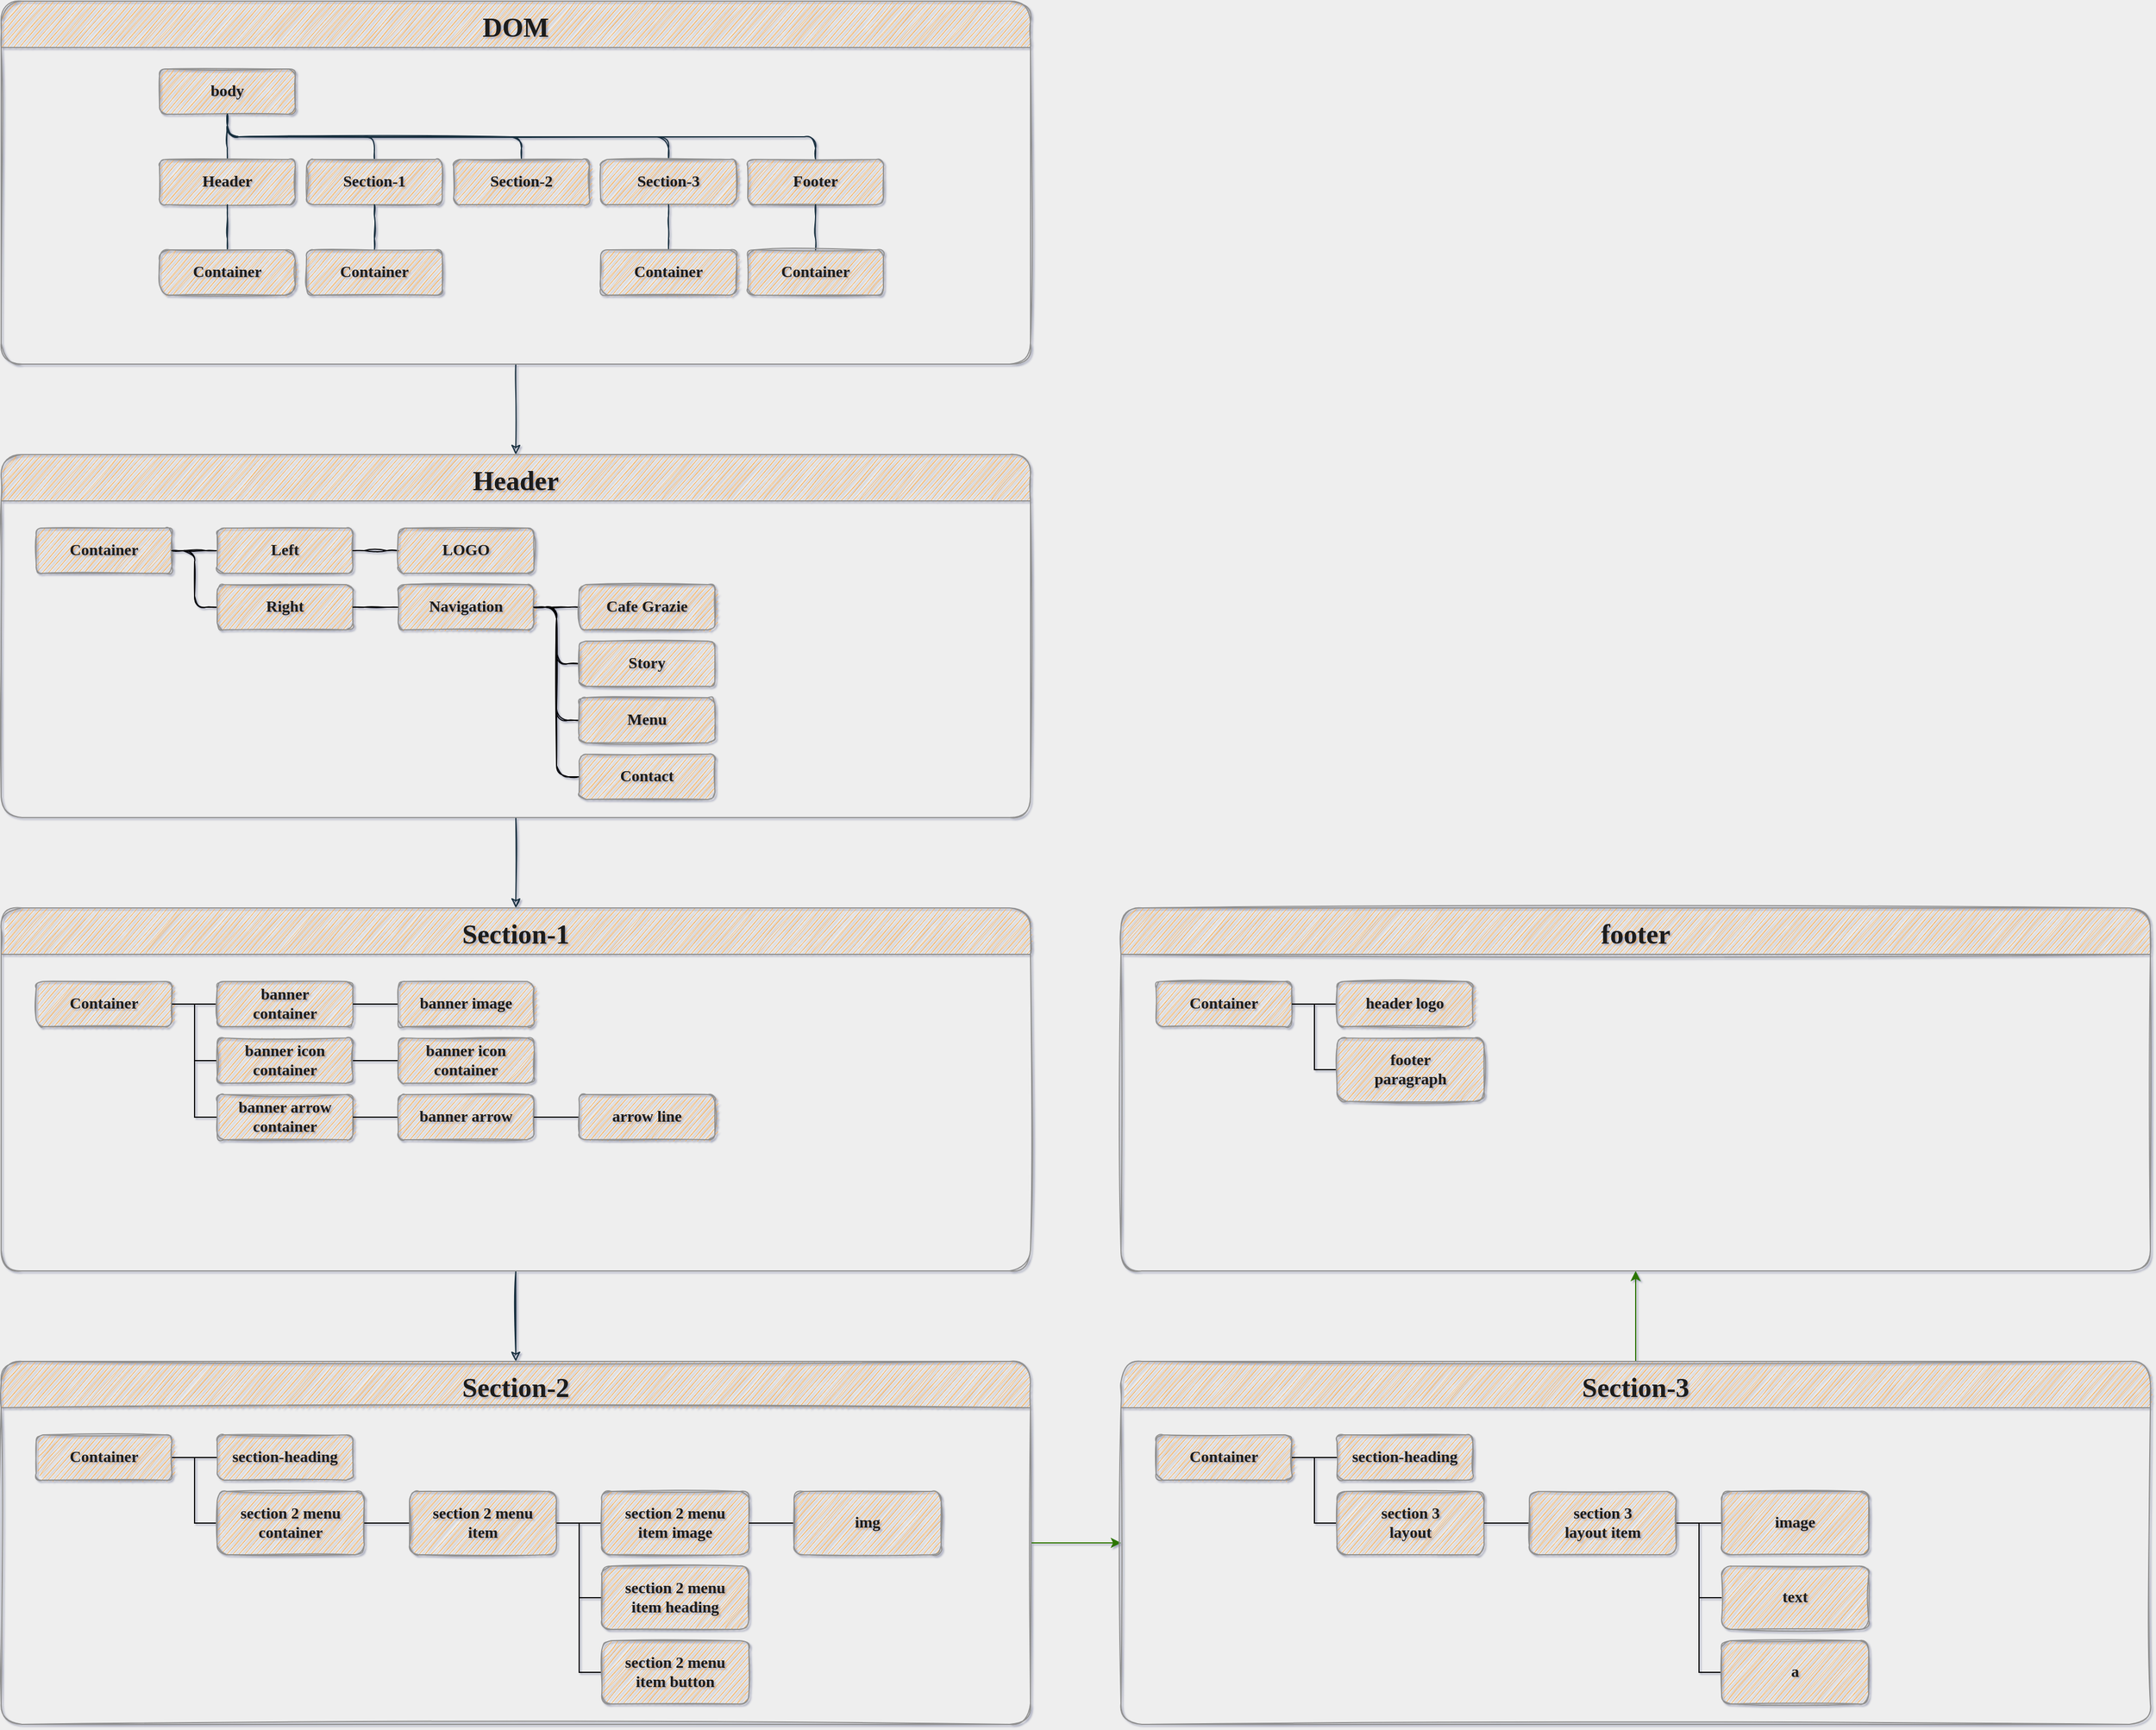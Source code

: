 <mxfile>
    <diagram id="wc02m7L-Qtvv-H7UF3Zc" name="Index.html">
        <mxGraphModel dx="1296" dy="1580" grid="0" gridSize="10" guides="1" tooltips="1" connect="1" arrows="1" fold="1" page="1" pageScale="1" pageWidth="2000" pageHeight="1920" background="#EEEEEE" math="0" shadow="1">
            <root>
                <mxCell id="0"/>
                <mxCell id="1" parent="0"/>
                <mxCell id="57" value="" style="edgeStyle=orthogonalEdgeStyle;curved=0;rounded=1;sketch=1;orthogonalLoop=1;jettySize=auto;html=1;fontFamily=Comic Sans MS;fontSize=14;fontColor=#1A1A1A;strokeColor=#182E3E;" parent="1" source="2" target="35" edge="1">
                    <mxGeometry relative="1" as="geometry"/>
                </mxCell>
                <mxCell id="2" value="DOM" style="swimlane;startSize=41;horizontal=1;containerType=tree;rounded=1;sketch=1;fillColor=#F5AB50;strokeColor=#909090;fontColor=#1A1A1A;fontFamily=Comic Sans MS;fontSize=24;spacing=0;" parent="1" vertex="1">
                    <mxGeometry x="36" y="46" width="910" height="321" as="geometry"/>
                </mxCell>
                <mxCell id="3" value="" style="edgeStyle=elbowEdgeStyle;elbow=vertical;startArrow=none;endArrow=none;sketch=1;labelBackgroundColor=#EEEEEE;strokeColor=#182E3E;fontColor=#1A1A1A;fontFamily=Comic Sans MS;fontSize=14;fontStyle=1" parent="2" source="4" target="5" edge="1">
                    <mxGeometry relative="1" as="geometry"/>
                </mxCell>
                <mxCell id="4" value="body" style="whiteSpace=wrap;html=1;treeFolding=1;treeMoving=1;newEdgeStyle={&quot;edgeStyle&quot;:&quot;elbowEdgeStyle&quot;,&quot;startArrow&quot;:&quot;none&quot;,&quot;endArrow&quot;:&quot;none&quot;};rounded=1;sketch=1;fillColor=#F5AB50;strokeColor=#909090;fontColor=#1A1A1A;fontFamily=Comic Sans MS;fontSize=14;fontStyle=1" parent="2" vertex="1">
                    <mxGeometry x="140" y="60" width="120" height="40" as="geometry"/>
                </mxCell>
                <mxCell id="5" value="Header" style="whiteSpace=wrap;html=1;treeFolding=1;treeMoving=1;newEdgeStyle={&quot;edgeStyle&quot;:&quot;elbowEdgeStyle&quot;,&quot;startArrow&quot;:&quot;none&quot;,&quot;endArrow&quot;:&quot;none&quot;};rounded=1;sketch=1;fillColor=#F5AB50;strokeColor=#909090;fontColor=#1A1A1A;fontFamily=Comic Sans MS;fontSize=14;fontStyle=1" parent="2" vertex="1">
                    <mxGeometry x="140" y="140" width="120" height="40" as="geometry"/>
                </mxCell>
                <mxCell id="7" value="" style="edgeStyle=elbowEdgeStyle;elbow=vertical;startArrow=none;endArrow=none;sketch=1;labelBackgroundColor=#EEEEEE;strokeColor=#182E3E;fontColor=#1A1A1A;fontFamily=Comic Sans MS;fontSize=14;fontStyle=1" parent="2" source="4" target="8" edge="1">
                    <mxGeometry relative="1" as="geometry">
                        <mxPoint x="274" y="148" as="sourcePoint"/>
                    </mxGeometry>
                </mxCell>
                <mxCell id="8" value="Section-1" style="whiteSpace=wrap;html=1;treeFolding=1;treeMoving=1;newEdgeStyle={&quot;edgeStyle&quot;:&quot;elbowEdgeStyle&quot;,&quot;startArrow&quot;:&quot;none&quot;,&quot;endArrow&quot;:&quot;none&quot;};rounded=1;sketch=1;fillColor=#F5AB50;strokeColor=#909090;fontColor=#1A1A1A;fontFamily=Comic Sans MS;fontSize=14;fontStyle=1" parent="2" vertex="1">
                    <mxGeometry x="270" y="140" width="120" height="40" as="geometry"/>
                </mxCell>
                <mxCell id="10" value="" style="edgeStyle=elbowEdgeStyle;elbow=vertical;startArrow=none;endArrow=none;sketch=1;labelBackgroundColor=#EEEEEE;strokeColor=#182E3E;fontColor=#1A1A1A;fontFamily=Comic Sans MS;fontSize=14;fontStyle=1" parent="2" source="4" target="11" edge="1">
                    <mxGeometry relative="1" as="geometry">
                        <mxPoint x="236" y="146" as="sourcePoint"/>
                    </mxGeometry>
                </mxCell>
                <mxCell id="11" value="Section-2" style="whiteSpace=wrap;html=1;treeFolding=1;treeMoving=1;newEdgeStyle={&quot;edgeStyle&quot;:&quot;elbowEdgeStyle&quot;,&quot;startArrow&quot;:&quot;none&quot;,&quot;endArrow&quot;:&quot;none&quot;};rounded=1;sketch=1;fillColor=#F5AB50;strokeColor=#909090;fontColor=#1A1A1A;fontFamily=Comic Sans MS;fontSize=14;fontStyle=1" parent="2" vertex="1">
                    <mxGeometry x="400" y="140" width="120" height="40" as="geometry"/>
                </mxCell>
                <mxCell id="12" value="" style="edgeStyle=elbowEdgeStyle;elbow=vertical;startArrow=none;endArrow=none;sketch=1;labelBackgroundColor=#EEEEEE;strokeColor=#182E3E;fontColor=#1A1A1A;fontFamily=Comic Sans MS;fontSize=14;fontStyle=1" parent="2" source="4" target="13" edge="1">
                    <mxGeometry relative="1" as="geometry">
                        <mxPoint x="236" y="146" as="sourcePoint"/>
                    </mxGeometry>
                </mxCell>
                <mxCell id="13" value="Section-3" style="whiteSpace=wrap;html=1;treeFolding=1;treeMoving=1;newEdgeStyle={&quot;edgeStyle&quot;:&quot;elbowEdgeStyle&quot;,&quot;startArrow&quot;:&quot;none&quot;,&quot;endArrow&quot;:&quot;none&quot;};rounded=1;sketch=1;fillColor=#F5AB50;strokeColor=#909090;fontColor=#1A1A1A;fontFamily=Comic Sans MS;fontSize=14;fontStyle=1" parent="2" vertex="1">
                    <mxGeometry x="530" y="140" width="120" height="40" as="geometry"/>
                </mxCell>
                <mxCell id="15" value="" style="edgeStyle=elbowEdgeStyle;elbow=vertical;startArrow=none;endArrow=none;sketch=1;labelBackgroundColor=#EEEEEE;strokeColor=#182E3E;fontColor=#1A1A1A;fontFamily=Comic Sans MS;fontSize=14;fontStyle=1" parent="2" source="4" target="16" edge="1">
                    <mxGeometry relative="1" as="geometry">
                        <mxPoint x="236" y="146" as="sourcePoint"/>
                    </mxGeometry>
                </mxCell>
                <mxCell id="16" value="Footer" style="whiteSpace=wrap;html=1;treeFolding=1;treeMoving=1;newEdgeStyle={&quot;edgeStyle&quot;:&quot;elbowEdgeStyle&quot;,&quot;startArrow&quot;:&quot;none&quot;,&quot;endArrow&quot;:&quot;none&quot;};rounded=1;sketch=1;fillColor=#F5AB50;strokeColor=#909090;fontColor=#1A1A1A;fontFamily=Comic Sans MS;fontSize=14;fontStyle=1" parent="2" vertex="1">
                    <mxGeometry x="660" y="140" width="120" height="40" as="geometry"/>
                </mxCell>
                <mxCell id="21" value="" style="edgeStyle=elbowEdgeStyle;elbow=vertical;startArrow=none;endArrow=none;sketch=1;labelBackgroundColor=#EEEEEE;strokeColor=#182E3E;fontColor=#1A1A1A;fontFamily=Comic Sans MS;fontSize=14;fontStyle=1" parent="2" source="5" target="22" edge="1">
                    <mxGeometry relative="1" as="geometry">
                        <mxPoint x="236" y="146" as="sourcePoint"/>
                    </mxGeometry>
                </mxCell>
                <mxCell id="22" value="Container" style="whiteSpace=wrap;html=1;treeFolding=1;treeMoving=1;newEdgeStyle={&quot;edgeStyle&quot;:&quot;elbowEdgeStyle&quot;,&quot;startArrow&quot;:&quot;none&quot;,&quot;endArrow&quot;:&quot;none&quot;};rounded=1;sketch=1;fillColor=#F5AB50;strokeColor=#909090;fontColor=#1A1A1A;arcSize=23;fontFamily=Comic Sans MS;fontSize=14;fontStyle=1" parent="2" vertex="1">
                    <mxGeometry x="140" y="220" width="120" height="40" as="geometry"/>
                </mxCell>
                <mxCell id="27" value="" style="edgeStyle=elbowEdgeStyle;elbow=vertical;startArrow=none;endArrow=none;sketch=1;labelBackgroundColor=#EEEEEE;strokeColor=#182E3E;fontColor=#1A1A1A;fontFamily=Comic Sans MS;fontSize=14;fontStyle=1" parent="2" source="8" target="28" edge="1">
                    <mxGeometry relative="1" as="geometry">
                        <mxPoint x="236" y="146" as="sourcePoint"/>
                    </mxGeometry>
                </mxCell>
                <mxCell id="28" value="Container" style="whiteSpace=wrap;html=1;treeFolding=1;treeMoving=1;newEdgeStyle={&quot;edgeStyle&quot;:&quot;elbowEdgeStyle&quot;,&quot;startArrow&quot;:&quot;none&quot;,&quot;endArrow&quot;:&quot;none&quot;};rounded=1;sketch=1;fillColor=#F5AB50;strokeColor=#909090;fontColor=#1A1A1A;fontFamily=Comic Sans MS;fontSize=14;fontStyle=1" parent="2" vertex="1">
                    <mxGeometry x="270" y="220" width="120" height="40" as="geometry"/>
                </mxCell>
                <mxCell id="31" value="" style="edgeStyle=elbowEdgeStyle;elbow=vertical;startArrow=none;endArrow=none;sketch=1;labelBackgroundColor=#EEEEEE;strokeColor=#182E3E;fontColor=#1A1A1A;fontFamily=Comic Sans MS;fontSize=14;fontStyle=1" parent="2" source="13" target="32" edge="1">
                    <mxGeometry relative="1" as="geometry">
                        <mxPoint x="236" y="146" as="sourcePoint"/>
                    </mxGeometry>
                </mxCell>
                <mxCell id="32" value="Container" style="whiteSpace=wrap;html=1;treeFolding=1;treeMoving=1;newEdgeStyle={&quot;edgeStyle&quot;:&quot;elbowEdgeStyle&quot;,&quot;startArrow&quot;:&quot;none&quot;,&quot;endArrow&quot;:&quot;none&quot;};rounded=1;sketch=1;fillColor=#F5AB50;strokeColor=#909090;fontColor=#1A1A1A;fontFamily=Comic Sans MS;fontSize=14;fontStyle=1" parent="2" vertex="1">
                    <mxGeometry x="530" y="220" width="120" height="40" as="geometry"/>
                </mxCell>
                <mxCell id="33" value="" style="edgeStyle=elbowEdgeStyle;elbow=vertical;startArrow=none;endArrow=none;sketch=1;labelBackgroundColor=#EEEEEE;strokeColor=#182E3E;fontColor=#1A1A1A;fontFamily=Comic Sans MS;fontSize=14;fontStyle=1" parent="2" source="16" target="34" edge="1">
                    <mxGeometry relative="1" as="geometry">
                        <mxPoint x="236" y="146" as="sourcePoint"/>
                    </mxGeometry>
                </mxCell>
                <mxCell id="34" value="Container" style="whiteSpace=wrap;html=1;treeFolding=1;treeMoving=1;newEdgeStyle={&quot;edgeStyle&quot;:&quot;elbowEdgeStyle&quot;,&quot;startArrow&quot;:&quot;none&quot;,&quot;endArrow&quot;:&quot;none&quot;};rounded=1;sketch=1;fillColor=#F5AB50;strokeColor=#909090;fontColor=#1A1A1A;fontFamily=Comic Sans MS;fontSize=14;fontStyle=1" parent="2" vertex="1">
                    <mxGeometry x="660" y="220" width="120" height="40" as="geometry"/>
                </mxCell>
                <mxCell id="94" value="" style="edgeStyle=orthogonalEdgeStyle;curved=0;rounded=1;sketch=1;orthogonalLoop=1;jettySize=auto;html=1;fontFamily=Comic Sans MS;fontSize=14;fontColor=#1A1A1A;strokeColor=#182E3E;" parent="1" source="35" target="76" edge="1">
                    <mxGeometry relative="1" as="geometry"/>
                </mxCell>
                <mxCell id="35" value="Header" style="swimlane;startSize=41;horizontal=1;containerType=tree;rounded=1;sketch=1;fillColor=#F5AB50;strokeColor=#909090;fontColor=#1A1A1A;fontFamily=Comic Sans MS;fontSize=24;spacing=0;" parent="1" vertex="1">
                    <mxGeometry x="36" y="447" width="910" height="321" as="geometry"/>
                </mxCell>
                <mxCell id="37" value="Container" style="whiteSpace=wrap;html=1;treeFolding=1;treeMoving=1;newEdgeStyle={&quot;edgeStyle&quot;:&quot;elbowEdgeStyle&quot;,&quot;startArrow&quot;:&quot;none&quot;,&quot;endArrow&quot;:&quot;none&quot;};rounded=1;sketch=1;fillColor=#F5AB50;strokeColor=#909090;fontColor=#1A1A1A;fontFamily=Comic Sans MS;fontSize=14;fontStyle=1" parent="35" vertex="1">
                    <mxGeometry x="31" y="65" width="120" height="40" as="geometry"/>
                </mxCell>
                <mxCell id="60" value="" style="edgeStyle=elbowEdgeStyle;curved=0;rounded=1;sketch=1;orthogonalLoop=1;jettySize=auto;html=1;elbow=horizontal;startArrow=none;endArrow=none;" parent="35" source="37" target="61" edge="1">
                    <mxGeometry relative="1" as="geometry"/>
                </mxCell>
                <mxCell id="61" value="Left" style="whiteSpace=wrap;html=1;treeFolding=1;treeMoving=1;newEdgeStyle={&quot;edgeStyle&quot;:&quot;elbowEdgeStyle&quot;,&quot;startArrow&quot;:&quot;none&quot;,&quot;endArrow&quot;:&quot;none&quot;};rounded=1;sketch=1;fillColor=#F5AB50;strokeColor=#909090;fontColor=#1A1A1A;fontFamily=Comic Sans MS;fontSize=14;fontStyle=1" parent="35" vertex="1">
                    <mxGeometry x="191" y="65" width="120" height="40" as="geometry"/>
                </mxCell>
                <mxCell id="62" value="" style="edgeStyle=elbowEdgeStyle;curved=0;rounded=1;sketch=1;orthogonalLoop=1;jettySize=auto;html=1;elbow=horizontal;startArrow=none;endArrow=none;" parent="35" source="61" target="63" edge="1">
                    <mxGeometry relative="1" as="geometry">
                        <mxPoint x="187" y="532" as="sourcePoint"/>
                    </mxGeometry>
                </mxCell>
                <mxCell id="63" value="LOGO" style="whiteSpace=wrap;html=1;treeFolding=1;treeMoving=1;newEdgeStyle={&quot;edgeStyle&quot;:&quot;elbowEdgeStyle&quot;,&quot;startArrow&quot;:&quot;none&quot;,&quot;endArrow&quot;:&quot;none&quot;};rounded=1;sketch=1;fillColor=#F5AB50;strokeColor=#909090;fontColor=#1A1A1A;fontFamily=Comic Sans MS;fontSize=14;fontStyle=1" parent="35" vertex="1">
                    <mxGeometry x="351" y="65" width="120" height="40" as="geometry"/>
                </mxCell>
                <mxCell id="64" value="" style="edgeStyle=elbowEdgeStyle;curved=0;rounded=1;sketch=1;orthogonalLoop=1;jettySize=auto;html=1;elbow=horizontal;startArrow=none;endArrow=none;" parent="35" source="37" target="65" edge="1">
                    <mxGeometry relative="1" as="geometry"/>
                </mxCell>
                <mxCell id="65" value="Right" style="whiteSpace=wrap;html=1;treeFolding=1;treeMoving=1;newEdgeStyle={&quot;edgeStyle&quot;:&quot;elbowEdgeStyle&quot;,&quot;startArrow&quot;:&quot;none&quot;,&quot;endArrow&quot;:&quot;none&quot;};rounded=1;sketch=1;fillColor=#F5AB50;strokeColor=#909090;fontColor=#1A1A1A;fontFamily=Comic Sans MS;fontSize=14;fontStyle=1" parent="35" vertex="1">
                    <mxGeometry x="191" y="115" width="120" height="40" as="geometry"/>
                </mxCell>
                <mxCell id="66" value="" style="edgeStyle=elbowEdgeStyle;curved=0;rounded=1;sketch=1;orthogonalLoop=1;jettySize=auto;html=1;elbow=horizontal;startArrow=none;endArrow=none;" parent="35" source="65" target="67" edge="1">
                    <mxGeometry relative="1" as="geometry">
                        <mxPoint x="187" y="532" as="sourcePoint"/>
                    </mxGeometry>
                </mxCell>
                <mxCell id="67" value="Navigation" style="whiteSpace=wrap;html=1;treeFolding=1;treeMoving=1;newEdgeStyle={&quot;edgeStyle&quot;:&quot;elbowEdgeStyle&quot;,&quot;startArrow&quot;:&quot;none&quot;,&quot;endArrow&quot;:&quot;none&quot;};rounded=1;sketch=1;fillColor=#F5AB50;strokeColor=#909090;fontColor=#1A1A1A;fontFamily=Comic Sans MS;fontSize=14;fontStyle=1" parent="35" vertex="1">
                    <mxGeometry x="351" y="115" width="120" height="40" as="geometry"/>
                </mxCell>
                <mxCell id="68" value="" style="edgeStyle=elbowEdgeStyle;curved=0;rounded=1;sketch=1;orthogonalLoop=1;jettySize=auto;html=1;elbow=horizontal;startArrow=none;endArrow=none;" parent="35" source="67" target="69" edge="1">
                    <mxGeometry relative="1" as="geometry">
                        <mxPoint x="347" y="582" as="sourcePoint"/>
                    </mxGeometry>
                </mxCell>
                <mxCell id="69" value="Cafe Grazie" style="whiteSpace=wrap;html=1;treeFolding=1;treeMoving=1;newEdgeStyle={&quot;edgeStyle&quot;:&quot;elbowEdgeStyle&quot;,&quot;startArrow&quot;:&quot;none&quot;,&quot;endArrow&quot;:&quot;none&quot;};rounded=1;sketch=1;fillColor=#F5AB50;strokeColor=#909090;fontColor=#1A1A1A;fontFamily=Comic Sans MS;fontSize=14;fontStyle=1" parent="35" vertex="1">
                    <mxGeometry x="511" y="115" width="120" height="40" as="geometry"/>
                </mxCell>
                <mxCell id="70" value="" style="edgeStyle=elbowEdgeStyle;curved=0;rounded=1;sketch=1;orthogonalLoop=1;jettySize=auto;html=1;elbow=horizontal;startArrow=none;endArrow=none;" parent="35" source="67" target="71" edge="1">
                    <mxGeometry relative="1" as="geometry">
                        <mxPoint x="347" y="582" as="sourcePoint"/>
                    </mxGeometry>
                </mxCell>
                <mxCell id="71" value="Story" style="whiteSpace=wrap;html=1;treeFolding=1;treeMoving=1;newEdgeStyle={&quot;edgeStyle&quot;:&quot;elbowEdgeStyle&quot;,&quot;startArrow&quot;:&quot;none&quot;,&quot;endArrow&quot;:&quot;none&quot;};rounded=1;sketch=1;fillColor=#F5AB50;strokeColor=#909090;fontColor=#1A1A1A;fontFamily=Comic Sans MS;fontSize=14;fontStyle=1" parent="35" vertex="1">
                    <mxGeometry x="511" y="165" width="120" height="40" as="geometry"/>
                </mxCell>
                <mxCell id="72" value="" style="edgeStyle=elbowEdgeStyle;curved=0;rounded=1;sketch=1;orthogonalLoop=1;jettySize=auto;html=1;elbow=horizontal;startArrow=none;endArrow=none;" parent="35" source="67" target="73" edge="1">
                    <mxGeometry relative="1" as="geometry">
                        <mxPoint x="347" y="582" as="sourcePoint"/>
                    </mxGeometry>
                </mxCell>
                <mxCell id="73" value="Menu" style="whiteSpace=wrap;html=1;treeFolding=1;treeMoving=1;newEdgeStyle={&quot;edgeStyle&quot;:&quot;elbowEdgeStyle&quot;,&quot;startArrow&quot;:&quot;none&quot;,&quot;endArrow&quot;:&quot;none&quot;};rounded=1;sketch=1;fillColor=#F5AB50;strokeColor=#909090;fontColor=#1A1A1A;fontFamily=Comic Sans MS;fontSize=14;fontStyle=1" parent="35" vertex="1">
                    <mxGeometry x="511" y="215" width="120" height="40" as="geometry"/>
                </mxCell>
                <mxCell id="74" value="" style="edgeStyle=elbowEdgeStyle;curved=0;rounded=1;sketch=1;orthogonalLoop=1;jettySize=auto;html=1;elbow=horizontal;startArrow=none;endArrow=none;" parent="35" source="67" target="75" edge="1">
                    <mxGeometry relative="1" as="geometry">
                        <mxPoint x="347" y="582" as="sourcePoint"/>
                    </mxGeometry>
                </mxCell>
                <mxCell id="75" value="Contact" style="whiteSpace=wrap;html=1;treeFolding=1;treeMoving=1;newEdgeStyle={&quot;edgeStyle&quot;:&quot;elbowEdgeStyle&quot;,&quot;startArrow&quot;:&quot;none&quot;,&quot;endArrow&quot;:&quot;none&quot;};rounded=1;sketch=1;fillColor=#F5AB50;strokeColor=#909090;fontColor=#1A1A1A;fontFamily=Comic Sans MS;fontSize=14;fontStyle=1" parent="35" vertex="1">
                    <mxGeometry x="511" y="265" width="120" height="40" as="geometry"/>
                </mxCell>
                <mxCell id="112" value="" style="edgeStyle=orthogonalEdgeStyle;curved=0;rounded=1;sketch=1;orthogonalLoop=1;jettySize=auto;html=1;fontFamily=Comic Sans MS;fontSize=14;fontColor=#1A1A1A;strokeColor=#182E3E;" parent="1" source="76" target="102" edge="1">
                    <mxGeometry relative="1" as="geometry"/>
                </mxCell>
                <mxCell id="76" value="Section-1" style="swimlane;startSize=41;horizontal=1;containerType=tree;rounded=1;sketch=1;fillColor=#F5AB50;strokeColor=#909090;fontColor=#1A1A1A;fontFamily=Comic Sans MS;fontSize=24;spacing=0;" parent="1" vertex="1">
                    <mxGeometry x="36" y="848" width="910" height="321" as="geometry"/>
                </mxCell>
                <mxCell id="77" value="Container" style="whiteSpace=wrap;html=1;treeFolding=1;treeMoving=1;newEdgeStyle={&quot;edgeStyle&quot;:&quot;elbowEdgeStyle&quot;,&quot;startArrow&quot;:&quot;none&quot;,&quot;endArrow&quot;:&quot;none&quot;};rounded=1;sketch=1;fillColor=#F5AB50;strokeColor=#909090;fontColor=#1A1A1A;fontFamily=Comic Sans MS;fontSize=14;fontStyle=1" parent="76" vertex="1">
                    <mxGeometry x="31" y="65" width="120" height="40" as="geometry"/>
                </mxCell>
                <mxCell id="115" value="" style="edgeStyle=elbowEdgeStyle;rounded=0;orthogonalLoop=1;jettySize=auto;html=1;elbow=horizontal;startArrow=none;endArrow=none;" edge="1" source="77" target="116" parent="76">
                    <mxGeometry relative="1" as="geometry"/>
                </mxCell>
                <mxCell id="116" value="banner&lt;br&gt;container" style="whiteSpace=wrap;html=1;treeFolding=1;treeMoving=1;newEdgeStyle={&quot;edgeStyle&quot;:&quot;elbowEdgeStyle&quot;,&quot;startArrow&quot;:&quot;none&quot;,&quot;endArrow&quot;:&quot;none&quot;};rounded=1;sketch=1;fillColor=#F5AB50;strokeColor=#909090;fontColor=#1A1A1A;fontFamily=Comic Sans MS;fontSize=14;fontStyle=1" vertex="1" parent="76">
                    <mxGeometry x="191" y="65" width="120" height="40" as="geometry"/>
                </mxCell>
                <mxCell id="117" value="" style="edgeStyle=elbowEdgeStyle;rounded=0;orthogonalLoop=1;jettySize=auto;html=1;elbow=horizontal;startArrow=none;endArrow=none;" edge="1" source="77" target="118" parent="76">
                    <mxGeometry relative="1" as="geometry"/>
                </mxCell>
                <mxCell id="118" value="banner icon&lt;br&gt;container" style="whiteSpace=wrap;html=1;treeFolding=1;treeMoving=1;newEdgeStyle={&quot;edgeStyle&quot;:&quot;elbowEdgeStyle&quot;,&quot;startArrow&quot;:&quot;none&quot;,&quot;endArrow&quot;:&quot;none&quot;};rounded=1;sketch=1;fillColor=#F5AB50;strokeColor=#909090;fontColor=#1A1A1A;fontFamily=Comic Sans MS;fontSize=14;fontStyle=1" vertex="1" parent="76">
                    <mxGeometry x="191" y="115" width="120" height="40" as="geometry"/>
                </mxCell>
                <mxCell id="119" value="" style="edgeStyle=elbowEdgeStyle;rounded=0;orthogonalLoop=1;jettySize=auto;html=1;elbow=horizontal;startArrow=none;endArrow=none;" edge="1" source="77" target="120" parent="76">
                    <mxGeometry relative="1" as="geometry"/>
                </mxCell>
                <mxCell id="120" value="banner arrow&lt;br&gt;container" style="whiteSpace=wrap;html=1;treeFolding=1;treeMoving=1;newEdgeStyle={&quot;edgeStyle&quot;:&quot;elbowEdgeStyle&quot;,&quot;startArrow&quot;:&quot;none&quot;,&quot;endArrow&quot;:&quot;none&quot;};rounded=1;sketch=1;fillColor=#F5AB50;strokeColor=#909090;fontColor=#1A1A1A;fontFamily=Comic Sans MS;fontSize=14;fontStyle=1" vertex="1" parent="76">
                    <mxGeometry x="191" y="165" width="120" height="40" as="geometry"/>
                </mxCell>
                <mxCell id="121" value="" style="edgeStyle=elbowEdgeStyle;rounded=0;orthogonalLoop=1;jettySize=auto;html=1;elbow=horizontal;startArrow=none;endArrow=none;" edge="1" target="122" source="116" parent="76">
                    <mxGeometry relative="1" as="geometry">
                        <mxPoint x="187" y="933" as="sourcePoint"/>
                    </mxGeometry>
                </mxCell>
                <mxCell id="122" value="banner image" style="whiteSpace=wrap;html=1;treeFolding=1;treeMoving=1;newEdgeStyle={&quot;edgeStyle&quot;:&quot;elbowEdgeStyle&quot;,&quot;startArrow&quot;:&quot;none&quot;,&quot;endArrow&quot;:&quot;none&quot;};rounded=1;sketch=1;fillColor=#F5AB50;strokeColor=#909090;fontColor=#1A1A1A;fontFamily=Comic Sans MS;fontSize=14;fontStyle=1" vertex="1" parent="76">
                    <mxGeometry x="351" y="65" width="120" height="40" as="geometry"/>
                </mxCell>
                <mxCell id="123" value="" style="edgeStyle=elbowEdgeStyle;rounded=0;orthogonalLoop=1;jettySize=auto;html=1;elbow=horizontal;startArrow=none;endArrow=none;" edge="1" target="124" source="118" parent="76">
                    <mxGeometry relative="1" as="geometry">
                        <mxPoint x="187" y="933" as="sourcePoint"/>
                    </mxGeometry>
                </mxCell>
                <mxCell id="124" value="banner icon&lt;br&gt;container" style="whiteSpace=wrap;html=1;treeFolding=1;treeMoving=1;newEdgeStyle={&quot;edgeStyle&quot;:&quot;elbowEdgeStyle&quot;,&quot;startArrow&quot;:&quot;none&quot;,&quot;endArrow&quot;:&quot;none&quot;};rounded=1;sketch=1;fillColor=#F5AB50;strokeColor=#909090;fontColor=#1A1A1A;fontFamily=Comic Sans MS;fontSize=14;fontStyle=1" vertex="1" parent="76">
                    <mxGeometry x="351" y="115" width="120" height="40" as="geometry"/>
                </mxCell>
                <mxCell id="127" value="" style="edgeStyle=elbowEdgeStyle;rounded=0;orthogonalLoop=1;jettySize=auto;html=1;elbow=horizontal;startArrow=none;endArrow=none;" edge="1" target="128" source="120" parent="76">
                    <mxGeometry relative="1" as="geometry">
                        <mxPoint x="187" y="933" as="sourcePoint"/>
                    </mxGeometry>
                </mxCell>
                <mxCell id="128" value="banner arrow" style="whiteSpace=wrap;html=1;treeFolding=1;treeMoving=1;newEdgeStyle={&quot;edgeStyle&quot;:&quot;elbowEdgeStyle&quot;,&quot;startArrow&quot;:&quot;none&quot;,&quot;endArrow&quot;:&quot;none&quot;};rounded=1;sketch=1;fillColor=#F5AB50;strokeColor=#909090;fontColor=#1A1A1A;fontFamily=Comic Sans MS;fontSize=14;fontStyle=1" vertex="1" parent="76">
                    <mxGeometry x="351" y="165" width="120" height="40" as="geometry"/>
                </mxCell>
                <mxCell id="129" value="" style="edgeStyle=elbowEdgeStyle;rounded=0;orthogonalLoop=1;jettySize=auto;html=1;elbow=horizontal;startArrow=none;endArrow=none;" edge="1" target="130" source="128" parent="76">
                    <mxGeometry relative="1" as="geometry">
                        <mxPoint x="347" y="1033" as="sourcePoint"/>
                    </mxGeometry>
                </mxCell>
                <mxCell id="130" value="arrow line" style="whiteSpace=wrap;html=1;treeFolding=1;treeMoving=1;newEdgeStyle={&quot;edgeStyle&quot;:&quot;elbowEdgeStyle&quot;,&quot;startArrow&quot;:&quot;none&quot;,&quot;endArrow&quot;:&quot;none&quot;};rounded=1;sketch=1;fillColor=#F5AB50;strokeColor=#909090;fontColor=#1A1A1A;fontFamily=Comic Sans MS;fontSize=14;fontStyle=1" vertex="1" parent="76">
                    <mxGeometry x="511" y="165" width="120" height="40" as="geometry"/>
                </mxCell>
                <mxCell id="163" value="" style="edgeStyle=orthogonalEdgeStyle;rounded=0;orthogonalLoop=1;jettySize=auto;html=1;fillColor=#60a917;strokeColor=#2D7600;" edge="1" parent="1" source="102" target="147">
                    <mxGeometry relative="1" as="geometry"/>
                </mxCell>
                <mxCell id="102" value="Section-2" style="swimlane;startSize=41;horizontal=1;containerType=tree;rounded=1;sketch=1;fillColor=#F5AB50;strokeColor=#909090;fontColor=#1A1A1A;fontFamily=Comic Sans MS;fontSize=24;spacing=0;" parent="1" vertex="1">
                    <mxGeometry x="36" y="1249" width="910" height="321" as="geometry"/>
                </mxCell>
                <mxCell id="103" value="Container" style="whiteSpace=wrap;html=1;treeFolding=1;treeMoving=1;newEdgeStyle={&quot;edgeStyle&quot;:&quot;elbowEdgeStyle&quot;,&quot;startArrow&quot;:&quot;none&quot;,&quot;endArrow&quot;:&quot;none&quot;};rounded=1;sketch=1;fillColor=#F5AB50;strokeColor=#909090;fontColor=#1A1A1A;fontFamily=Comic Sans MS;fontSize=14;fontStyle=1" parent="102" vertex="1">
                    <mxGeometry x="31" y="65" width="120" height="40" as="geometry"/>
                </mxCell>
                <mxCell id="131" value="" style="edgeStyle=elbowEdgeStyle;rounded=0;orthogonalLoop=1;jettySize=auto;html=1;elbow=horizontal;startArrow=none;endArrow=none;" edge="1" source="103" target="132" parent="102">
                    <mxGeometry relative="1" as="geometry"/>
                </mxCell>
                <mxCell id="132" value="section-heading" style="whiteSpace=wrap;html=1;treeFolding=1;treeMoving=1;newEdgeStyle={&quot;edgeStyle&quot;:&quot;elbowEdgeStyle&quot;,&quot;startArrow&quot;:&quot;none&quot;,&quot;endArrow&quot;:&quot;none&quot;};rounded=1;sketch=1;fillColor=#F5AB50;strokeColor=#909090;fontColor=#1A1A1A;fontFamily=Comic Sans MS;fontSize=14;fontStyle=1" vertex="1" parent="102">
                    <mxGeometry x="191" y="65" width="120" height="40" as="geometry"/>
                </mxCell>
                <mxCell id="133" value="" style="edgeStyle=elbowEdgeStyle;rounded=0;orthogonalLoop=1;jettySize=auto;html=1;elbow=horizontal;startArrow=none;endArrow=none;" edge="1" source="103" target="134" parent="102">
                    <mxGeometry relative="1" as="geometry"/>
                </mxCell>
                <mxCell id="134" value="section 2 menu container" style="whiteSpace=wrap;html=1;treeFolding=1;treeMoving=1;newEdgeStyle={&quot;edgeStyle&quot;:&quot;elbowEdgeStyle&quot;,&quot;startArrow&quot;:&quot;none&quot;,&quot;endArrow&quot;:&quot;none&quot;};rounded=1;sketch=1;fillColor=#F5AB50;strokeColor=#909090;fontColor=#1A1A1A;fontFamily=Comic Sans MS;fontSize=14;fontStyle=1" vertex="1" parent="102">
                    <mxGeometry x="191" y="115" width="130" height="56" as="geometry"/>
                </mxCell>
                <mxCell id="135" value="" style="edgeStyle=elbowEdgeStyle;rounded=0;orthogonalLoop=1;jettySize=auto;html=1;elbow=horizontal;startArrow=none;endArrow=none;" edge="1" target="136" source="134" parent="102">
                    <mxGeometry relative="1" as="geometry">
                        <mxPoint x="187" y="1334" as="sourcePoint"/>
                    </mxGeometry>
                </mxCell>
                <mxCell id="136" value="section 2 menu&lt;br&gt;item" style="whiteSpace=wrap;html=1;treeFolding=1;treeMoving=1;newEdgeStyle={&quot;edgeStyle&quot;:&quot;elbowEdgeStyle&quot;,&quot;startArrow&quot;:&quot;none&quot;,&quot;endArrow&quot;:&quot;none&quot;};rounded=1;sketch=1;fillColor=#F5AB50;strokeColor=#909090;fontColor=#1A1A1A;fontFamily=Comic Sans MS;fontSize=14;fontStyle=1" vertex="1" parent="102">
                    <mxGeometry x="361" y="115" width="130" height="56" as="geometry"/>
                </mxCell>
                <mxCell id="137" value="" style="edgeStyle=elbowEdgeStyle;rounded=0;orthogonalLoop=1;jettySize=auto;html=1;elbow=horizontal;startArrow=none;endArrow=none;" edge="1" target="138" source="136" parent="102">
                    <mxGeometry relative="1" as="geometry">
                        <mxPoint x="357" y="1392" as="sourcePoint"/>
                    </mxGeometry>
                </mxCell>
                <mxCell id="138" value="section 2 menu&lt;br&gt;item image" style="whiteSpace=wrap;html=1;treeFolding=1;treeMoving=1;newEdgeStyle={&quot;edgeStyle&quot;:&quot;elbowEdgeStyle&quot;,&quot;startArrow&quot;:&quot;none&quot;,&quot;endArrow&quot;:&quot;none&quot;};rounded=1;sketch=1;fillColor=#F5AB50;strokeColor=#909090;fontColor=#1A1A1A;fontFamily=Comic Sans MS;fontSize=14;fontStyle=1" vertex="1" parent="102">
                    <mxGeometry x="531" y="115" width="130" height="56" as="geometry"/>
                </mxCell>
                <mxCell id="141" value="" style="edgeStyle=elbowEdgeStyle;rounded=0;orthogonalLoop=1;jettySize=auto;html=1;elbow=horizontal;startArrow=none;endArrow=none;" edge="1" target="142" source="138" parent="102">
                    <mxGeometry relative="1" as="geometry">
                        <mxPoint x="527" y="1392" as="sourcePoint"/>
                    </mxGeometry>
                </mxCell>
                <mxCell id="142" value="img" style="whiteSpace=wrap;html=1;treeFolding=1;treeMoving=1;newEdgeStyle={&quot;edgeStyle&quot;:&quot;elbowEdgeStyle&quot;,&quot;startArrow&quot;:&quot;none&quot;,&quot;endArrow&quot;:&quot;none&quot;};rounded=1;sketch=1;fillColor=#F5AB50;strokeColor=#909090;fontColor=#1A1A1A;fontFamily=Comic Sans MS;fontSize=14;fontStyle=1" vertex="1" parent="102">
                    <mxGeometry x="701" y="115" width="130" height="56" as="geometry"/>
                </mxCell>
                <mxCell id="143" value="" style="edgeStyle=elbowEdgeStyle;rounded=0;orthogonalLoop=1;jettySize=auto;html=1;elbow=horizontal;startArrow=none;endArrow=none;" edge="1" target="144" source="136" parent="102">
                    <mxGeometry relative="1" as="geometry">
                        <mxPoint x="357" y="1392" as="sourcePoint"/>
                    </mxGeometry>
                </mxCell>
                <mxCell id="144" value="section 2 menu&lt;br&gt;item heading" style="whiteSpace=wrap;html=1;treeFolding=1;treeMoving=1;newEdgeStyle={&quot;edgeStyle&quot;:&quot;elbowEdgeStyle&quot;,&quot;startArrow&quot;:&quot;none&quot;,&quot;endArrow&quot;:&quot;none&quot;};rounded=1;sketch=1;fillColor=#F5AB50;strokeColor=#909090;fontColor=#1A1A1A;fontFamily=Comic Sans MS;fontSize=14;fontStyle=1" vertex="1" parent="102">
                    <mxGeometry x="531" y="181" width="130" height="56" as="geometry"/>
                </mxCell>
                <mxCell id="145" value="" style="edgeStyle=elbowEdgeStyle;rounded=0;orthogonalLoop=1;jettySize=auto;html=1;elbow=horizontal;startArrow=none;endArrow=none;" edge="1" target="146" source="136" parent="102">
                    <mxGeometry relative="1" as="geometry">
                        <mxPoint x="357" y="1392" as="sourcePoint"/>
                    </mxGeometry>
                </mxCell>
                <mxCell id="146" value="section 2 menu&lt;br&gt;item button" style="whiteSpace=wrap;html=1;treeFolding=1;treeMoving=1;newEdgeStyle={&quot;edgeStyle&quot;:&quot;elbowEdgeStyle&quot;,&quot;startArrow&quot;:&quot;none&quot;,&quot;endArrow&quot;:&quot;none&quot;};rounded=1;sketch=1;fillColor=#F5AB50;strokeColor=#909090;fontColor=#1A1A1A;fontFamily=Comic Sans MS;fontSize=14;fontStyle=1" vertex="1" parent="102">
                    <mxGeometry x="531" y="247" width="130" height="56" as="geometry"/>
                </mxCell>
                <mxCell id="178" value="" style="edgeStyle=orthogonalEdgeStyle;rounded=0;orthogonalLoop=1;jettySize=auto;html=1;fillColor=#60a917;strokeColor=#2D7600;" edge="1" parent="1" source="147" target="164">
                    <mxGeometry relative="1" as="geometry"/>
                </mxCell>
                <mxCell id="147" value="Section-3" style="swimlane;startSize=41;horizontal=1;containerType=tree;rounded=1;sketch=1;fillColor=#F5AB50;strokeColor=#909090;fontColor=#1A1A1A;fontFamily=Comic Sans MS;fontSize=24;spacing=0;" vertex="1" parent="1">
                    <mxGeometry x="1026" y="1249" width="910" height="321" as="geometry"/>
                </mxCell>
                <mxCell id="148" value="Container" style="whiteSpace=wrap;html=1;treeFolding=1;treeMoving=1;newEdgeStyle={&quot;edgeStyle&quot;:&quot;elbowEdgeStyle&quot;,&quot;startArrow&quot;:&quot;none&quot;,&quot;endArrow&quot;:&quot;none&quot;};rounded=1;sketch=1;fillColor=#F5AB50;strokeColor=#909090;fontColor=#1A1A1A;fontFamily=Comic Sans MS;fontSize=14;fontStyle=1" vertex="1" parent="147">
                    <mxGeometry x="31" y="65" width="120" height="40" as="geometry"/>
                </mxCell>
                <mxCell id="149" value="" style="edgeStyle=elbowEdgeStyle;rounded=0;orthogonalLoop=1;jettySize=auto;html=1;elbow=horizontal;startArrow=none;endArrow=none;" edge="1" parent="147" source="148" target="150">
                    <mxGeometry relative="1" as="geometry"/>
                </mxCell>
                <mxCell id="150" value="section-heading" style="whiteSpace=wrap;html=1;treeFolding=1;treeMoving=1;newEdgeStyle={&quot;edgeStyle&quot;:&quot;elbowEdgeStyle&quot;,&quot;startArrow&quot;:&quot;none&quot;,&quot;endArrow&quot;:&quot;none&quot;};rounded=1;sketch=1;fillColor=#F5AB50;strokeColor=#909090;fontColor=#1A1A1A;fontFamily=Comic Sans MS;fontSize=14;fontStyle=1" vertex="1" parent="147">
                    <mxGeometry x="191" y="65" width="120" height="40" as="geometry"/>
                </mxCell>
                <mxCell id="151" value="" style="edgeStyle=elbowEdgeStyle;rounded=0;orthogonalLoop=1;jettySize=auto;html=1;elbow=horizontal;startArrow=none;endArrow=none;" edge="1" parent="147" source="148" target="152">
                    <mxGeometry relative="1" as="geometry"/>
                </mxCell>
                <mxCell id="152" value="section 3&lt;br&gt;layout" style="whiteSpace=wrap;html=1;treeFolding=1;treeMoving=1;newEdgeStyle={&quot;edgeStyle&quot;:&quot;elbowEdgeStyle&quot;,&quot;startArrow&quot;:&quot;none&quot;,&quot;endArrow&quot;:&quot;none&quot;};rounded=1;sketch=1;fillColor=#F5AB50;strokeColor=#909090;fontColor=#1A1A1A;fontFamily=Comic Sans MS;fontSize=14;fontStyle=1" vertex="1" parent="147">
                    <mxGeometry x="191" y="115" width="130" height="56" as="geometry"/>
                </mxCell>
                <mxCell id="153" value="" style="edgeStyle=elbowEdgeStyle;rounded=0;orthogonalLoop=1;jettySize=auto;html=1;elbow=horizontal;startArrow=none;endArrow=none;" edge="1" parent="147" source="152" target="154">
                    <mxGeometry relative="1" as="geometry">
                        <mxPoint x="187" y="1334" as="sourcePoint"/>
                    </mxGeometry>
                </mxCell>
                <mxCell id="154" value="section 3&lt;br&gt;layout item" style="whiteSpace=wrap;html=1;treeFolding=1;treeMoving=1;newEdgeStyle={&quot;edgeStyle&quot;:&quot;elbowEdgeStyle&quot;,&quot;startArrow&quot;:&quot;none&quot;,&quot;endArrow&quot;:&quot;none&quot;};rounded=1;sketch=1;fillColor=#F5AB50;strokeColor=#909090;fontColor=#1A1A1A;fontFamily=Comic Sans MS;fontSize=14;fontStyle=1" vertex="1" parent="147">
                    <mxGeometry x="361" y="115" width="130" height="56" as="geometry"/>
                </mxCell>
                <mxCell id="155" value="" style="edgeStyle=elbowEdgeStyle;rounded=0;orthogonalLoop=1;jettySize=auto;html=1;elbow=horizontal;startArrow=none;endArrow=none;" edge="1" parent="147" source="154" target="156">
                    <mxGeometry relative="1" as="geometry">
                        <mxPoint x="357" y="1392" as="sourcePoint"/>
                    </mxGeometry>
                </mxCell>
                <mxCell id="156" value="image" style="whiteSpace=wrap;html=1;treeFolding=1;treeMoving=1;newEdgeStyle={&quot;edgeStyle&quot;:&quot;elbowEdgeStyle&quot;,&quot;startArrow&quot;:&quot;none&quot;,&quot;endArrow&quot;:&quot;none&quot;};rounded=1;sketch=1;fillColor=#F5AB50;strokeColor=#909090;fontColor=#1A1A1A;fontFamily=Comic Sans MS;fontSize=14;fontStyle=1" vertex="1" parent="147">
                    <mxGeometry x="531" y="115" width="130" height="56" as="geometry"/>
                </mxCell>
                <mxCell id="159" value="" style="edgeStyle=elbowEdgeStyle;rounded=0;orthogonalLoop=1;jettySize=auto;html=1;elbow=horizontal;startArrow=none;endArrow=none;" edge="1" parent="147" source="154" target="160">
                    <mxGeometry relative="1" as="geometry">
                        <mxPoint x="357" y="1392" as="sourcePoint"/>
                    </mxGeometry>
                </mxCell>
                <mxCell id="160" value="text" style="whiteSpace=wrap;html=1;treeFolding=1;treeMoving=1;newEdgeStyle={&quot;edgeStyle&quot;:&quot;elbowEdgeStyle&quot;,&quot;startArrow&quot;:&quot;none&quot;,&quot;endArrow&quot;:&quot;none&quot;};rounded=1;sketch=1;fillColor=#F5AB50;strokeColor=#909090;fontColor=#1A1A1A;fontFamily=Comic Sans MS;fontSize=14;fontStyle=1" vertex="1" parent="147">
                    <mxGeometry x="531" y="181" width="130" height="56" as="geometry"/>
                </mxCell>
                <mxCell id="161" value="" style="edgeStyle=elbowEdgeStyle;rounded=0;orthogonalLoop=1;jettySize=auto;html=1;elbow=horizontal;startArrow=none;endArrow=none;" edge="1" parent="147" source="154" target="162">
                    <mxGeometry relative="1" as="geometry">
                        <mxPoint x="357" y="1392" as="sourcePoint"/>
                    </mxGeometry>
                </mxCell>
                <mxCell id="162" value="a" style="whiteSpace=wrap;html=1;treeFolding=1;treeMoving=1;newEdgeStyle={&quot;edgeStyle&quot;:&quot;elbowEdgeStyle&quot;,&quot;startArrow&quot;:&quot;none&quot;,&quot;endArrow&quot;:&quot;none&quot;};rounded=1;sketch=1;fillColor=#F5AB50;strokeColor=#909090;fontColor=#1A1A1A;fontFamily=Comic Sans MS;fontSize=14;fontStyle=1" vertex="1" parent="147">
                    <mxGeometry x="531" y="247" width="130" height="56" as="geometry"/>
                </mxCell>
                <mxCell id="164" value="footer" style="swimlane;startSize=41;horizontal=1;containerType=tree;rounded=1;sketch=1;fillColor=#F5AB50;strokeColor=#909090;fontColor=#1A1A1A;fontFamily=Comic Sans MS;fontSize=24;spacing=0;" vertex="1" parent="1">
                    <mxGeometry x="1026" y="848" width="910" height="321" as="geometry"/>
                </mxCell>
                <mxCell id="165" value="Container" style="whiteSpace=wrap;html=1;treeFolding=1;treeMoving=1;newEdgeStyle={&quot;edgeStyle&quot;:&quot;elbowEdgeStyle&quot;,&quot;startArrow&quot;:&quot;none&quot;,&quot;endArrow&quot;:&quot;none&quot;};rounded=1;sketch=1;fillColor=#F5AB50;strokeColor=#909090;fontColor=#1A1A1A;fontFamily=Comic Sans MS;fontSize=14;fontStyle=1" vertex="1" parent="164">
                    <mxGeometry x="31" y="65" width="120" height="40" as="geometry"/>
                </mxCell>
                <mxCell id="166" value="" style="edgeStyle=elbowEdgeStyle;rounded=0;orthogonalLoop=1;jettySize=auto;html=1;elbow=horizontal;startArrow=none;endArrow=none;" edge="1" parent="164" source="165" target="167">
                    <mxGeometry relative="1" as="geometry"/>
                </mxCell>
                <mxCell id="167" value="header logo" style="whiteSpace=wrap;html=1;treeFolding=1;treeMoving=1;newEdgeStyle={&quot;edgeStyle&quot;:&quot;elbowEdgeStyle&quot;,&quot;startArrow&quot;:&quot;none&quot;,&quot;endArrow&quot;:&quot;none&quot;};rounded=1;sketch=1;fillColor=#F5AB50;strokeColor=#909090;fontColor=#1A1A1A;fontFamily=Comic Sans MS;fontSize=14;fontStyle=1" vertex="1" parent="164">
                    <mxGeometry x="191" y="65" width="120" height="40" as="geometry"/>
                </mxCell>
                <mxCell id="168" value="" style="edgeStyle=elbowEdgeStyle;rounded=0;orthogonalLoop=1;jettySize=auto;html=1;elbow=horizontal;startArrow=none;endArrow=none;" edge="1" parent="164" source="165" target="169">
                    <mxGeometry relative="1" as="geometry"/>
                </mxCell>
                <mxCell id="169" value="footer&lt;br&gt;paragraph" style="whiteSpace=wrap;html=1;treeFolding=1;treeMoving=1;newEdgeStyle={&quot;edgeStyle&quot;:&quot;elbowEdgeStyle&quot;,&quot;startArrow&quot;:&quot;none&quot;,&quot;endArrow&quot;:&quot;none&quot;};rounded=1;sketch=1;fillColor=#F5AB50;strokeColor=#909090;fontColor=#1A1A1A;fontFamily=Comic Sans MS;fontSize=14;fontStyle=1" vertex="1" parent="164">
                    <mxGeometry x="191" y="115" width="130" height="56" as="geometry"/>
                </mxCell>
            </root>
        </mxGraphModel>
    </diagram>
    <diagram id="IUslAkyuteCzOSOtGlnG" name="Header 정보">
        <mxGraphModel dx="612" dy="415" grid="1" gridSize="10" guides="1" tooltips="1" connect="1" arrows="1" fold="1" page="1" pageScale="1" pageWidth="2000" pageHeight="1920" background="#283618" math="0" shadow="0">
            <root>
                <mxCell id="cfyv2Uumw1TsngWw5Npu-0"/>
                <mxCell id="cfyv2Uumw1TsngWw5Npu-1" parent="cfyv2Uumw1TsngWw5Npu-0"/>
                <mxCell id="cfyv2Uumw1TsngWw5Npu-2" value="LOGO" style="swimlane;startSize=20;horizontal=1;childLayout=treeLayout;horizontalTree=0;resizable=0;containerType=tree;sketch=1;fillStyle=auto;fontFamily=Lucida Console;fillColor=#BC6C25;strokeColor=#DDA15E;fontColor=#FEFAE0;rounded=1;" vertex="1" parent="cfyv2Uumw1TsngWw5Npu-1">
                    <mxGeometry x="20" y="340" width="140" height="190" as="geometry"/>
                </mxCell>
                <mxCell id="cfyv2Uumw1TsngWw5Npu-3" value="h1" style="whiteSpace=wrap;html=1;fillColor=#BC6C25;strokeColor=#DDA15E;glass=0;sketch=0;shadow=0;fontStyle=1;fontFamily=Times New Roman;labelBorderColor=none;labelBackgroundColor=none;fontColor=#FEFAE0;rounded=1;" vertex="1" parent="cfyv2Uumw1TsngWw5Npu-2">
                    <mxGeometry x="20" y="40" width="100" height="40" as="geometry"/>
                </mxCell>
                <mxCell id="cfyv2Uumw1TsngWw5Npu-4" value="a" style="whiteSpace=wrap;html=1;fillColor=#BC6C25;strokeColor=#DDA15E;glass=0;sketch=0;shadow=0;fontStyle=1;fontFamily=Times New Roman;labelBorderColor=none;labelBackgroundColor=none;fontColor=#FEFAE0;rounded=1;" vertex="1" parent="cfyv2Uumw1TsngWw5Npu-2">
                    <mxGeometry x="20" y="130" width="100" height="40" as="geometry"/>
                </mxCell>
                <mxCell id="cfyv2Uumw1TsngWw5Npu-5" value="" style="edgeStyle=elbowEdgeStyle;elbow=vertical;html=1;strokeColor=#DDA15E;fontColor=#FEFAE0;labelBackgroundColor=#283618;" edge="1" parent="cfyv2Uumw1TsngWw5Npu-2" source="cfyv2Uumw1TsngWw5Npu-3" target="cfyv2Uumw1TsngWw5Npu-4">
                    <mxGeometry relative="1" as="geometry"/>
                </mxCell>
                <mxCell id="cfyv2Uumw1TsngWw5Npu-20" value="Class : header-logo" style="shape=note2;boundedLbl=1;whiteSpace=wrap;html=1;size=25;verticalAlign=top;align=center;rounded=1;sketch=0;fontColor=#FEFAE0;strokeColor=#DDA15E;fillColor=#BC6C25;fontFamily=Comic Sans MS;fontSize=10;" vertex="1" parent="cfyv2Uumw1TsngWw5Npu-1">
                    <mxGeometry x="190" y="370" width="130" height="60" as="geometry"/>
                </mxCell>
                <mxCell id="cfyv2Uumw1TsngWw5Npu-29" style="edgeStyle=orthogonalEdgeStyle;rounded=1;sketch=0;orthogonalLoop=1;jettySize=auto;html=1;exitX=1;exitY=0.5;exitDx=0;exitDy=0;entryX=0;entryY=0.5;entryDx=0;entryDy=0;entryPerimeter=0;fontFamily=Comic Sans MS;fontSize=10;fontColor=#FEFAE0;strokeColor=#DDA15E;fillColor=#BC6C25;" edge="1" parent="cfyv2Uumw1TsngWw5Npu-1" source="cfyv2Uumw1TsngWw5Npu-3" target="cfyv2Uumw1TsngWw5Npu-20">
                    <mxGeometry relative="1" as="geometry"/>
                </mxCell>
                <mxCell id="cfyv2Uumw1TsngWw5Npu-35" style="edgeStyle=orthogonalEdgeStyle;rounded=1;sketch=0;orthogonalLoop=1;jettySize=auto;html=1;exitX=1;exitY=0.5;exitDx=0;exitDy=0;entryX=0.5;entryY=0;entryDx=0;entryDy=0;entryPerimeter=0;fontFamily=Comic Sans MS;fontSize=10;fontColor=#FEFAE0;strokeColor=#DDA15E;fillColor=#BC6C25;" edge="1" parent="cfyv2Uumw1TsngWw5Npu-1" source="cfyv2Uumw1TsngWw5Npu-47" target="cfyv2Uumw1TsngWw5Npu-34">
                    <mxGeometry relative="1" as="geometry"/>
                </mxCell>
                <mxCell id="cfyv2Uumw1TsngWw5Npu-30" value="Nav" style="swimlane;startSize=20;horizontal=1;childLayout=treeLayout;horizontalTree=0;resizable=0;containerType=tree;sketch=1;fillStyle=auto;fontFamily=Lucida Console;fillColor=#BC6C25;strokeColor=#DDA15E;fontColor=#FEFAE0;rounded=1;" vertex="1" parent="cfyv2Uumw1TsngWw5Npu-1">
                    <mxGeometry x="340" y="340" width="140" height="280" as="geometry"/>
                </mxCell>
                <mxCell id="cfyv2Uumw1TsngWw5Npu-31" value="ul" style="whiteSpace=wrap;html=1;fillColor=#BC6C25;strokeColor=#DDA15E;glass=0;sketch=0;shadow=0;fontStyle=1;fontFamily=Times New Roman;labelBorderColor=none;labelBackgroundColor=none;fontColor=#FEFAE0;rounded=1;" vertex="1" parent="cfyv2Uumw1TsngWw5Npu-30">
                    <mxGeometry x="20" y="40" width="100" height="40" as="geometry"/>
                </mxCell>
                <mxCell id="cfyv2Uumw1TsngWw5Npu-32" value="li" style="whiteSpace=wrap;html=1;fillColor=#BC6C25;strokeColor=#DDA15E;glass=0;sketch=0;shadow=0;fontStyle=1;fontFamily=Times New Roman;labelBorderColor=none;labelBackgroundColor=none;fontColor=#FEFAE0;rounded=1;" vertex="1" parent="cfyv2Uumw1TsngWw5Npu-30">
                    <mxGeometry x="20" y="130" width="100" height="40" as="geometry"/>
                </mxCell>
                <mxCell id="cfyv2Uumw1TsngWw5Npu-33" value="" style="edgeStyle=elbowEdgeStyle;elbow=vertical;html=1;strokeColor=#DDA15E;fontColor=#FEFAE0;labelBackgroundColor=#283618;" edge="1" parent="cfyv2Uumw1TsngWw5Npu-30" source="cfyv2Uumw1TsngWw5Npu-31" target="cfyv2Uumw1TsngWw5Npu-32">
                    <mxGeometry relative="1" as="geometry"/>
                </mxCell>
                <mxCell id="cfyv2Uumw1TsngWw5Npu-36" value="" style="edgeStyle=elbowEdgeStyle;elbow=vertical;html=1;strokeColor=#DDA15E;fontColor=#FEFAE0;labelBackgroundColor=#283618;" edge="1" target="cfyv2Uumw1TsngWw5Npu-37" source="cfyv2Uumw1TsngWw5Npu-32" parent="cfyv2Uumw1TsngWw5Npu-30">
                    <mxGeometry relative="1" as="geometry">
                        <mxPoint x="90" y="310" as="sourcePoint"/>
                    </mxGeometry>
                </mxCell>
                <mxCell id="cfyv2Uumw1TsngWw5Npu-37" value="a" style="whiteSpace=wrap;html=1;fillColor=#BC6C25;strokeColor=#DDA15E;glass=0;sketch=0;shadow=0;fontStyle=1;fontFamily=Times New Roman;labelBorderColor=none;labelBackgroundColor=none;fontColor=#FEFAE0;rounded=1;" vertex="1" parent="cfyv2Uumw1TsngWw5Npu-30">
                    <mxGeometry x="20" y="220" width="100" height="40" as="geometry"/>
                </mxCell>
                <mxCell id="cfyv2Uumw1TsngWw5Npu-34" value="Id : gnb" style="shape=note2;boundedLbl=1;whiteSpace=wrap;html=1;size=25;verticalAlign=top;align=center;rounded=1;sketch=0;fontColor=#FEFAE0;strokeColor=#DDA15E;fillColor=#BC6C25;fontFamily=Comic Sans MS;fontSize=10;" vertex="1" parent="cfyv2Uumw1TsngWw5Npu-1">
                    <mxGeometry x="370" y="250" width="130" height="60" as="geometry"/>
                </mxCell>
                <mxCell id="cfyv2Uumw1TsngWw5Npu-38" value="class : gnb-list" style="shape=note2;boundedLbl=1;whiteSpace=wrap;html=1;size=25;verticalAlign=top;align=center;rounded=1;sketch=0;fontColor=#FEFAE0;strokeColor=#DDA15E;fillColor=#BC6C25;fontFamily=Comic Sans MS;fontSize=10;" vertex="1" parent="cfyv2Uumw1TsngWw5Npu-1">
                    <mxGeometry x="520" y="460" width="130" height="60" as="geometry"/>
                </mxCell>
                <mxCell id="cfyv2Uumw1TsngWw5Npu-39" style="edgeStyle=orthogonalEdgeStyle;rounded=1;sketch=0;orthogonalLoop=1;jettySize=auto;html=1;exitX=1;exitY=0.5;exitDx=0;exitDy=0;entryX=0;entryY=0.5;entryDx=0;entryDy=0;entryPerimeter=0;fontFamily=Comic Sans MS;fontSize=10;fontColor=#FEFAE0;strokeColor=#DDA15E;fillColor=#BC6C25;" edge="1" parent="cfyv2Uumw1TsngWw5Npu-1" source="cfyv2Uumw1TsngWw5Npu-32" target="cfyv2Uumw1TsngWw5Npu-38">
                    <mxGeometry relative="1" as="geometry"/>
                </mxCell>
                <mxCell id="cfyv2Uumw1TsngWw5Npu-40" value="Header" style="swimlane;startSize=20;horizontal=1;childLayout=treeLayout;horizontalTree=0;resizable=0;containerType=tree;sketch=1;fillStyle=auto;fontFamily=Lucida Console;fillColor=#BC6C25;strokeColor=#DDA15E;fontColor=#FEFAE0;rounded=1;" vertex="1" parent="cfyv2Uumw1TsngWw5Npu-1">
                    <mxGeometry x="60" y="30" width="280" height="280" as="geometry"/>
                </mxCell>
                <mxCell id="cfyv2Uumw1TsngWw5Npu-41" value="body" style="whiteSpace=wrap;html=1;fillColor=#BC6C25;strokeColor=#DDA15E;glass=0;sketch=0;shadow=0;fontStyle=1;fontFamily=Times New Roman;labelBorderColor=none;labelBackgroundColor=none;fontColor=#FEFAE0;rounded=1;" vertex="1" parent="cfyv2Uumw1TsngWw5Npu-40">
                    <mxGeometry x="90" y="40" width="100" height="40" as="geometry"/>
                </mxCell>
                <mxCell id="cfyv2Uumw1TsngWw5Npu-42" value="logo&lt;span style=&quot;white-space: pre&quot;&gt;&#9;&lt;/span&gt;" style="whiteSpace=wrap;html=1;fillColor=#BC6C25;strokeColor=#DDA15E;glass=0;sketch=0;shadow=0;fontStyle=1;fontFamily=Times New Roman;labelBorderColor=none;labelBackgroundColor=none;fontColor=#FEFAE0;rounded=1;" vertex="1" parent="cfyv2Uumw1TsngWw5Npu-40">
                    <mxGeometry x="20" y="220" width="100" height="40" as="geometry"/>
                </mxCell>
                <mxCell id="cfyv2Uumw1TsngWw5Npu-43" value="" style="edgeStyle=elbowEdgeStyle;elbow=vertical;html=1;strokeColor=#DDA15E;fontColor=#FEFAE0;labelBackgroundColor=#283618;" edge="1" parent="cfyv2Uumw1TsngWw5Npu-40" source="cfyv2Uumw1TsngWw5Npu-41" target="cfyv2Uumw1TsngWw5Npu-45">
                    <mxGeometry relative="1" as="geometry"/>
                </mxCell>
                <mxCell id="cfyv2Uumw1TsngWw5Npu-44" value="" style="edgeStyle=elbowEdgeStyle;elbow=vertical;html=1;strokeColor=#DDA15E;fontColor=#FEFAE0;labelBackgroundColor=#283618;" edge="1" target="cfyv2Uumw1TsngWw5Npu-42" source="cfyv2Uumw1TsngWw5Npu-45" parent="cfyv2Uumw1TsngWw5Npu-40">
                    <mxGeometry relative="1" as="geometry">
                        <mxPoint x="460" y="100" as="sourcePoint"/>
                    </mxGeometry>
                </mxCell>
                <mxCell id="cfyv2Uumw1TsngWw5Npu-45" value="header" style="whiteSpace=wrap;html=1;fillColor=#BC6C25;strokeColor=#DDA15E;glass=0;sketch=0;shadow=0;fontStyle=1;fontFamily=Times New Roman;labelBorderColor=none;labelBackgroundColor=none;fontColor=#FEFAE0;rounded=1;" vertex="1" parent="cfyv2Uumw1TsngWw5Npu-40">
                    <mxGeometry x="90" y="130" width="100" height="40" as="geometry"/>
                </mxCell>
                <mxCell id="cfyv2Uumw1TsngWw5Npu-46" value="" style="edgeStyle=elbowEdgeStyle;elbow=vertical;html=1;strokeColor=#DDA15E;fontColor=#FEFAE0;labelBackgroundColor=#283618;" edge="1" target="cfyv2Uumw1TsngWw5Npu-47" source="cfyv2Uumw1TsngWw5Npu-45" parent="cfyv2Uumw1TsngWw5Npu-40">
                    <mxGeometry relative="1" as="geometry">
                        <mxPoint x="460" y="170" as="sourcePoint"/>
                    </mxGeometry>
                </mxCell>
                <mxCell id="cfyv2Uumw1TsngWw5Npu-47" value="nav" style="whiteSpace=wrap;html=1;fillColor=#BC6C25;strokeColor=#DDA15E;glass=0;sketch=0;shadow=0;fontStyle=1;fontFamily=Times New Roman;labelBorderColor=none;labelBackgroundColor=none;fontColor=#FEFAE0;rounded=1;" vertex="1" parent="cfyv2Uumw1TsngWw5Npu-40">
                    <mxGeometry x="160" y="220" width="100" height="40" as="geometry"/>
                </mxCell>
                <mxCell id="cfyv2Uumw1TsngWw5Npu-48" value="Id : header" style="shape=note2;boundedLbl=1;whiteSpace=wrap;html=1;size=25;verticalAlign=top;align=center;rounded=1;sketch=0;fontColor=#FEFAE0;strokeColor=#DDA15E;fillColor=#BC6C25;fontFamily=Comic Sans MS;fontSize=10;" vertex="1" parent="cfyv2Uumw1TsngWw5Npu-1">
                    <mxGeometry x="370" y="150" width="130" height="60" as="geometry"/>
                </mxCell>
                <mxCell id="cfyv2Uumw1TsngWw5Npu-49" style="edgeStyle=orthogonalEdgeStyle;rounded=1;sketch=0;orthogonalLoop=1;jettySize=auto;html=1;exitX=1;exitY=0.5;exitDx=0;exitDy=0;fontFamily=Comic Sans MS;fontSize=10;fontColor=#FEFAE0;strokeColor=#DDA15E;fillColor=#BC6C25;entryX=0;entryY=0.5;entryDx=0;entryDy=0;entryPerimeter=0;" edge="1" parent="cfyv2Uumw1TsngWw5Npu-1" source="cfyv2Uumw1TsngWw5Npu-45" target="cfyv2Uumw1TsngWw5Npu-48">
                    <mxGeometry relative="1" as="geometry">
                        <mxPoint x="360" y="185" as="targetPoint"/>
                    </mxGeometry>
                </mxCell>
                <mxCell id="cfyv2Uumw1TsngWw5Npu-50" style="edgeStyle=orthogonalEdgeStyle;rounded=1;sketch=0;orthogonalLoop=1;jettySize=auto;html=1;exitX=0.5;exitY=1;exitDx=0;exitDy=0;entryX=0.5;entryY=0;entryDx=0;entryDy=0;fontFamily=Comic Sans MS;fontSize=10;fontColor=#FEFAE0;strokeColor=#DDA15E;fillColor=#BC6C25;" edge="1" parent="cfyv2Uumw1TsngWw5Npu-1" source="cfyv2Uumw1TsngWw5Npu-42" target="cfyv2Uumw1TsngWw5Npu-2">
                    <mxGeometry relative="1" as="geometry"/>
                </mxCell>
                <mxCell id="cfyv2Uumw1TsngWw5Npu-51" style="edgeStyle=orthogonalEdgeStyle;rounded=1;sketch=0;orthogonalLoop=1;jettySize=auto;html=1;exitX=0.5;exitY=1;exitDx=0;exitDy=0;fontFamily=Comic Sans MS;fontSize=10;fontColor=#FEFAE0;strokeColor=#DDA15E;fillColor=#BC6C25;" edge="1" parent="cfyv2Uumw1TsngWw5Npu-1" source="cfyv2Uumw1TsngWw5Npu-47" target="cfyv2Uumw1TsngWw5Npu-30">
                    <mxGeometry relative="1" as="geometry"/>
                </mxCell>
            </root>
        </mxGraphModel>
    </diagram>
</mxfile>